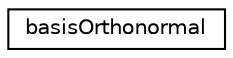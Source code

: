 digraph "Graphical Class Hierarchy"
{
 // INTERACTIVE_SVG=YES
  edge [fontname="Helvetica",fontsize="10",labelfontname="Helvetica",labelfontsize="10"];
  node [fontname="Helvetica",fontsize="10",shape=record];
  rankdir="LR";
  Node0 [label="basisOrthonormal",height=0.2,width=0.4,color="black", fillcolor="white", style="filled",URL="$classbasis_orthonormal.html",tooltip="Orthonormal basis. "];
}
